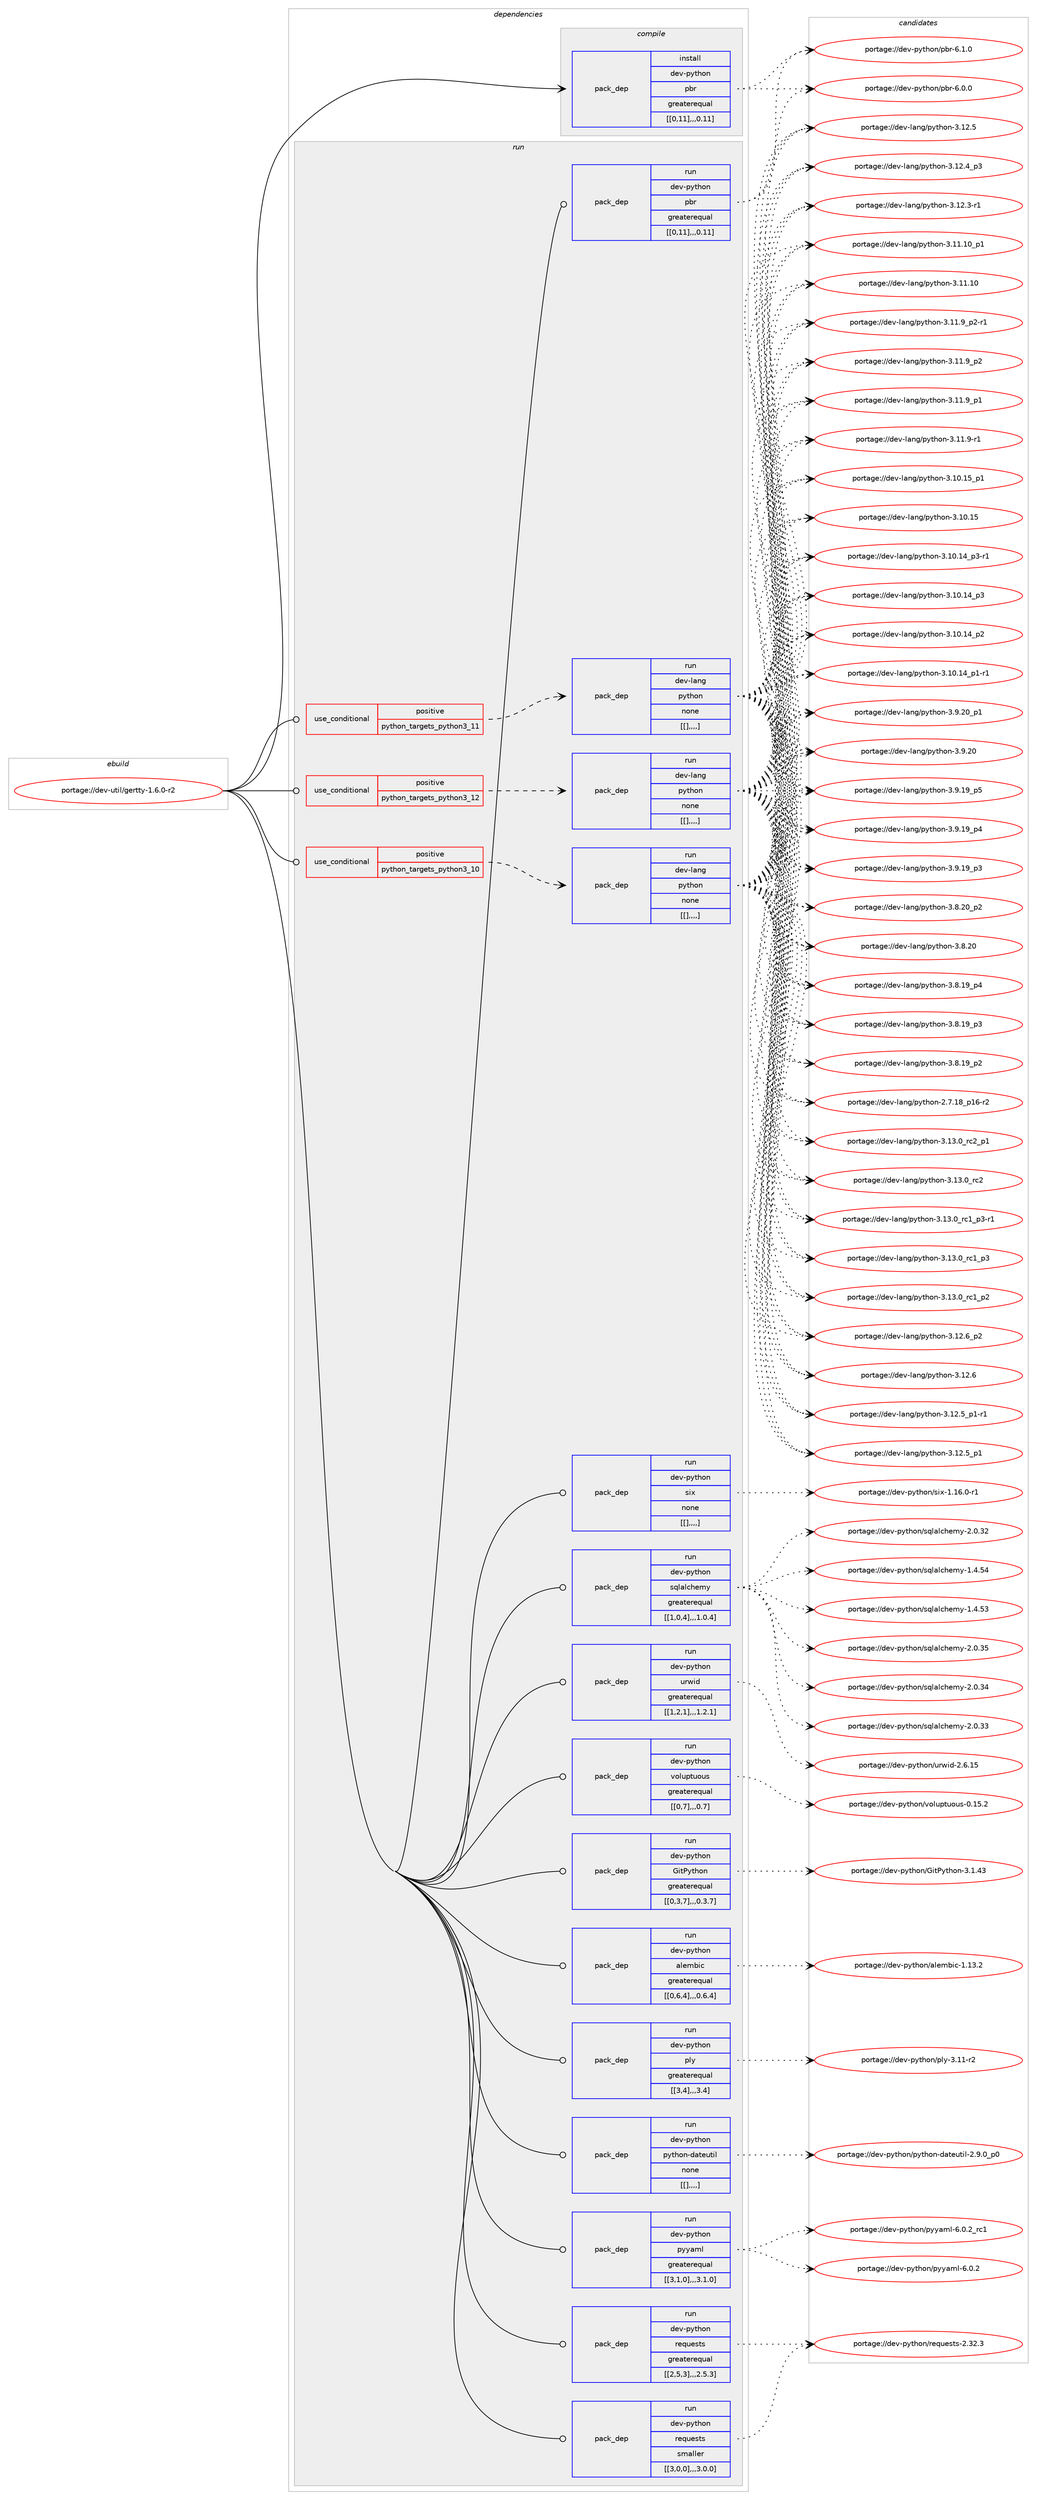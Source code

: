 digraph prolog {

# *************
# Graph options
# *************

newrank=true;
concentrate=true;
compound=true;
graph [rankdir=LR,fontname=Helvetica,fontsize=10,ranksep=1.5];#, ranksep=2.5, nodesep=0.2];
edge  [arrowhead=vee];
node  [fontname=Helvetica,fontsize=10];

# **********
# The ebuild
# **********

subgraph cluster_leftcol {
color=gray;
label=<<i>ebuild</i>>;
id [label="portage://dev-util/gertty-1.6.0-r2", color=red, width=4, href="../dev-util/gertty-1.6.0-r2.svg"];
}

# ****************
# The dependencies
# ****************

subgraph cluster_midcol {
color=gray;
label=<<i>dependencies</i>>;
subgraph cluster_compile {
fillcolor="#eeeeee";
style=filled;
label=<<i>compile</i>>;
subgraph pack155216 {
dependency219707 [label=<<TABLE BORDER="0" CELLBORDER="1" CELLSPACING="0" CELLPADDING="4" WIDTH="220"><TR><TD ROWSPAN="6" CELLPADDING="30">pack_dep</TD></TR><TR><TD WIDTH="110">install</TD></TR><TR><TD>dev-python</TD></TR><TR><TD>pbr</TD></TR><TR><TD>greaterequal</TD></TR><TR><TD>[[0,11],,,0.11]</TD></TR></TABLE>>, shape=none, color=blue];
}
id:e -> dependency219707:w [weight=20,style="solid",arrowhead="vee"];
}
subgraph cluster_compileandrun {
fillcolor="#eeeeee";
style=filled;
label=<<i>compile and run</i>>;
}
subgraph cluster_run {
fillcolor="#eeeeee";
style=filled;
label=<<i>run</i>>;
subgraph cond63086 {
dependency219708 [label=<<TABLE BORDER="0" CELLBORDER="1" CELLSPACING="0" CELLPADDING="4"><TR><TD ROWSPAN="3" CELLPADDING="10">use_conditional</TD></TR><TR><TD>positive</TD></TR><TR><TD>python_targets_python3_10</TD></TR></TABLE>>, shape=none, color=red];
subgraph pack155217 {
dependency219709 [label=<<TABLE BORDER="0" CELLBORDER="1" CELLSPACING="0" CELLPADDING="4" WIDTH="220"><TR><TD ROWSPAN="6" CELLPADDING="30">pack_dep</TD></TR><TR><TD WIDTH="110">run</TD></TR><TR><TD>dev-lang</TD></TR><TR><TD>python</TD></TR><TR><TD>none</TD></TR><TR><TD>[[],,,,]</TD></TR></TABLE>>, shape=none, color=blue];
}
dependency219708:e -> dependency219709:w [weight=20,style="dashed",arrowhead="vee"];
}
id:e -> dependency219708:w [weight=20,style="solid",arrowhead="odot"];
subgraph cond63087 {
dependency219710 [label=<<TABLE BORDER="0" CELLBORDER="1" CELLSPACING="0" CELLPADDING="4"><TR><TD ROWSPAN="3" CELLPADDING="10">use_conditional</TD></TR><TR><TD>positive</TD></TR><TR><TD>python_targets_python3_11</TD></TR></TABLE>>, shape=none, color=red];
subgraph pack155218 {
dependency219711 [label=<<TABLE BORDER="0" CELLBORDER="1" CELLSPACING="0" CELLPADDING="4" WIDTH="220"><TR><TD ROWSPAN="6" CELLPADDING="30">pack_dep</TD></TR><TR><TD WIDTH="110">run</TD></TR><TR><TD>dev-lang</TD></TR><TR><TD>python</TD></TR><TR><TD>none</TD></TR><TR><TD>[[],,,,]</TD></TR></TABLE>>, shape=none, color=blue];
}
dependency219710:e -> dependency219711:w [weight=20,style="dashed",arrowhead="vee"];
}
id:e -> dependency219710:w [weight=20,style="solid",arrowhead="odot"];
subgraph cond63088 {
dependency219712 [label=<<TABLE BORDER="0" CELLBORDER="1" CELLSPACING="0" CELLPADDING="4"><TR><TD ROWSPAN="3" CELLPADDING="10">use_conditional</TD></TR><TR><TD>positive</TD></TR><TR><TD>python_targets_python3_12</TD></TR></TABLE>>, shape=none, color=red];
subgraph pack155219 {
dependency219713 [label=<<TABLE BORDER="0" CELLBORDER="1" CELLSPACING="0" CELLPADDING="4" WIDTH="220"><TR><TD ROWSPAN="6" CELLPADDING="30">pack_dep</TD></TR><TR><TD WIDTH="110">run</TD></TR><TR><TD>dev-lang</TD></TR><TR><TD>python</TD></TR><TR><TD>none</TD></TR><TR><TD>[[],,,,]</TD></TR></TABLE>>, shape=none, color=blue];
}
dependency219712:e -> dependency219713:w [weight=20,style="dashed",arrowhead="vee"];
}
id:e -> dependency219712:w [weight=20,style="solid",arrowhead="odot"];
subgraph pack155220 {
dependency219714 [label=<<TABLE BORDER="0" CELLBORDER="1" CELLSPACING="0" CELLPADDING="4" WIDTH="220"><TR><TD ROWSPAN="6" CELLPADDING="30">pack_dep</TD></TR><TR><TD WIDTH="110">run</TD></TR><TR><TD>dev-python</TD></TR><TR><TD>GitPython</TD></TR><TR><TD>greaterequal</TD></TR><TR><TD>[[0,3,7],,,0.3.7]</TD></TR></TABLE>>, shape=none, color=blue];
}
id:e -> dependency219714:w [weight=20,style="solid",arrowhead="odot"];
subgraph pack155221 {
dependency219715 [label=<<TABLE BORDER="0" CELLBORDER="1" CELLSPACING="0" CELLPADDING="4" WIDTH="220"><TR><TD ROWSPAN="6" CELLPADDING="30">pack_dep</TD></TR><TR><TD WIDTH="110">run</TD></TR><TR><TD>dev-python</TD></TR><TR><TD>alembic</TD></TR><TR><TD>greaterequal</TD></TR><TR><TD>[[0,6,4],,,0.6.4]</TD></TR></TABLE>>, shape=none, color=blue];
}
id:e -> dependency219715:w [weight=20,style="solid",arrowhead="odot"];
subgraph pack155222 {
dependency219716 [label=<<TABLE BORDER="0" CELLBORDER="1" CELLSPACING="0" CELLPADDING="4" WIDTH="220"><TR><TD ROWSPAN="6" CELLPADDING="30">pack_dep</TD></TR><TR><TD WIDTH="110">run</TD></TR><TR><TD>dev-python</TD></TR><TR><TD>pbr</TD></TR><TR><TD>greaterequal</TD></TR><TR><TD>[[0,11],,,0.11]</TD></TR></TABLE>>, shape=none, color=blue];
}
id:e -> dependency219716:w [weight=20,style="solid",arrowhead="odot"];
subgraph pack155223 {
dependency219717 [label=<<TABLE BORDER="0" CELLBORDER="1" CELLSPACING="0" CELLPADDING="4" WIDTH="220"><TR><TD ROWSPAN="6" CELLPADDING="30">pack_dep</TD></TR><TR><TD WIDTH="110">run</TD></TR><TR><TD>dev-python</TD></TR><TR><TD>ply</TD></TR><TR><TD>greaterequal</TD></TR><TR><TD>[[3,4],,,3.4]</TD></TR></TABLE>>, shape=none, color=blue];
}
id:e -> dependency219717:w [weight=20,style="solid",arrowhead="odot"];
subgraph pack155224 {
dependency219718 [label=<<TABLE BORDER="0" CELLBORDER="1" CELLSPACING="0" CELLPADDING="4" WIDTH="220"><TR><TD ROWSPAN="6" CELLPADDING="30">pack_dep</TD></TR><TR><TD WIDTH="110">run</TD></TR><TR><TD>dev-python</TD></TR><TR><TD>python-dateutil</TD></TR><TR><TD>none</TD></TR><TR><TD>[[],,,,]</TD></TR></TABLE>>, shape=none, color=blue];
}
id:e -> dependency219718:w [weight=20,style="solid",arrowhead="odot"];
subgraph pack155225 {
dependency219719 [label=<<TABLE BORDER="0" CELLBORDER="1" CELLSPACING="0" CELLPADDING="4" WIDTH="220"><TR><TD ROWSPAN="6" CELLPADDING="30">pack_dep</TD></TR><TR><TD WIDTH="110">run</TD></TR><TR><TD>dev-python</TD></TR><TR><TD>pyyaml</TD></TR><TR><TD>greaterequal</TD></TR><TR><TD>[[3,1,0],,,3.1.0]</TD></TR></TABLE>>, shape=none, color=blue];
}
id:e -> dependency219719:w [weight=20,style="solid",arrowhead="odot"];
subgraph pack155226 {
dependency219720 [label=<<TABLE BORDER="0" CELLBORDER="1" CELLSPACING="0" CELLPADDING="4" WIDTH="220"><TR><TD ROWSPAN="6" CELLPADDING="30">pack_dep</TD></TR><TR><TD WIDTH="110">run</TD></TR><TR><TD>dev-python</TD></TR><TR><TD>requests</TD></TR><TR><TD>greaterequal</TD></TR><TR><TD>[[2,5,3],,,2.5.3]</TD></TR></TABLE>>, shape=none, color=blue];
}
id:e -> dependency219720:w [weight=20,style="solid",arrowhead="odot"];
subgraph pack155227 {
dependency219721 [label=<<TABLE BORDER="0" CELLBORDER="1" CELLSPACING="0" CELLPADDING="4" WIDTH="220"><TR><TD ROWSPAN="6" CELLPADDING="30">pack_dep</TD></TR><TR><TD WIDTH="110">run</TD></TR><TR><TD>dev-python</TD></TR><TR><TD>requests</TD></TR><TR><TD>smaller</TD></TR><TR><TD>[[3,0,0],,,3.0.0]</TD></TR></TABLE>>, shape=none, color=blue];
}
id:e -> dependency219721:w [weight=20,style="solid",arrowhead="odot"];
subgraph pack155228 {
dependency219722 [label=<<TABLE BORDER="0" CELLBORDER="1" CELLSPACING="0" CELLPADDING="4" WIDTH="220"><TR><TD ROWSPAN="6" CELLPADDING="30">pack_dep</TD></TR><TR><TD WIDTH="110">run</TD></TR><TR><TD>dev-python</TD></TR><TR><TD>six</TD></TR><TR><TD>none</TD></TR><TR><TD>[[],,,,]</TD></TR></TABLE>>, shape=none, color=blue];
}
id:e -> dependency219722:w [weight=20,style="solid",arrowhead="odot"];
subgraph pack155229 {
dependency219723 [label=<<TABLE BORDER="0" CELLBORDER="1" CELLSPACING="0" CELLPADDING="4" WIDTH="220"><TR><TD ROWSPAN="6" CELLPADDING="30">pack_dep</TD></TR><TR><TD WIDTH="110">run</TD></TR><TR><TD>dev-python</TD></TR><TR><TD>sqlalchemy</TD></TR><TR><TD>greaterequal</TD></TR><TR><TD>[[1,0,4],,,1.0.4]</TD></TR></TABLE>>, shape=none, color=blue];
}
id:e -> dependency219723:w [weight=20,style="solid",arrowhead="odot"];
subgraph pack155230 {
dependency219724 [label=<<TABLE BORDER="0" CELLBORDER="1" CELLSPACING="0" CELLPADDING="4" WIDTH="220"><TR><TD ROWSPAN="6" CELLPADDING="30">pack_dep</TD></TR><TR><TD WIDTH="110">run</TD></TR><TR><TD>dev-python</TD></TR><TR><TD>urwid</TD></TR><TR><TD>greaterequal</TD></TR><TR><TD>[[1,2,1],,,1.2.1]</TD></TR></TABLE>>, shape=none, color=blue];
}
id:e -> dependency219724:w [weight=20,style="solid",arrowhead="odot"];
subgraph pack155231 {
dependency219725 [label=<<TABLE BORDER="0" CELLBORDER="1" CELLSPACING="0" CELLPADDING="4" WIDTH="220"><TR><TD ROWSPAN="6" CELLPADDING="30">pack_dep</TD></TR><TR><TD WIDTH="110">run</TD></TR><TR><TD>dev-python</TD></TR><TR><TD>voluptuous</TD></TR><TR><TD>greaterequal</TD></TR><TR><TD>[[0,7],,,0.7]</TD></TR></TABLE>>, shape=none, color=blue];
}
id:e -> dependency219725:w [weight=20,style="solid",arrowhead="odot"];
}
}

# **************
# The candidates
# **************

subgraph cluster_choices {
rank=same;
color=gray;
label=<<i>candidates</i>>;

subgraph choice155216 {
color=black;
nodesep=1;
choice100101118451121211161041111104711298114455446494648 [label="portage://dev-python/pbr-6.1.0", color=red, width=4,href="../dev-python/pbr-6.1.0.svg"];
choice100101118451121211161041111104711298114455446484648 [label="portage://dev-python/pbr-6.0.0", color=red, width=4,href="../dev-python/pbr-6.0.0.svg"];
dependency219707:e -> choice100101118451121211161041111104711298114455446494648:w [style=dotted,weight="100"];
dependency219707:e -> choice100101118451121211161041111104711298114455446484648:w [style=dotted,weight="100"];
}
subgraph choice155217 {
color=black;
nodesep=1;
choice100101118451089711010347112121116104111110455146495146489511499509511249 [label="portage://dev-lang/python-3.13.0_rc2_p1", color=red, width=4,href="../dev-lang/python-3.13.0_rc2_p1.svg"];
choice10010111845108971101034711212111610411111045514649514648951149950 [label="portage://dev-lang/python-3.13.0_rc2", color=red, width=4,href="../dev-lang/python-3.13.0_rc2.svg"];
choice1001011184510897110103471121211161041111104551464951464895114994995112514511449 [label="portage://dev-lang/python-3.13.0_rc1_p3-r1", color=red, width=4,href="../dev-lang/python-3.13.0_rc1_p3-r1.svg"];
choice100101118451089711010347112121116104111110455146495146489511499499511251 [label="portage://dev-lang/python-3.13.0_rc1_p3", color=red, width=4,href="../dev-lang/python-3.13.0_rc1_p3.svg"];
choice100101118451089711010347112121116104111110455146495146489511499499511250 [label="portage://dev-lang/python-3.13.0_rc1_p2", color=red, width=4,href="../dev-lang/python-3.13.0_rc1_p2.svg"];
choice100101118451089711010347112121116104111110455146495046549511250 [label="portage://dev-lang/python-3.12.6_p2", color=red, width=4,href="../dev-lang/python-3.12.6_p2.svg"];
choice10010111845108971101034711212111610411111045514649504654 [label="portage://dev-lang/python-3.12.6", color=red, width=4,href="../dev-lang/python-3.12.6.svg"];
choice1001011184510897110103471121211161041111104551464950465395112494511449 [label="portage://dev-lang/python-3.12.5_p1-r1", color=red, width=4,href="../dev-lang/python-3.12.5_p1-r1.svg"];
choice100101118451089711010347112121116104111110455146495046539511249 [label="portage://dev-lang/python-3.12.5_p1", color=red, width=4,href="../dev-lang/python-3.12.5_p1.svg"];
choice10010111845108971101034711212111610411111045514649504653 [label="portage://dev-lang/python-3.12.5", color=red, width=4,href="../dev-lang/python-3.12.5.svg"];
choice100101118451089711010347112121116104111110455146495046529511251 [label="portage://dev-lang/python-3.12.4_p3", color=red, width=4,href="../dev-lang/python-3.12.4_p3.svg"];
choice100101118451089711010347112121116104111110455146495046514511449 [label="portage://dev-lang/python-3.12.3-r1", color=red, width=4,href="../dev-lang/python-3.12.3-r1.svg"];
choice10010111845108971101034711212111610411111045514649494649489511249 [label="portage://dev-lang/python-3.11.10_p1", color=red, width=4,href="../dev-lang/python-3.11.10_p1.svg"];
choice1001011184510897110103471121211161041111104551464949464948 [label="portage://dev-lang/python-3.11.10", color=red, width=4,href="../dev-lang/python-3.11.10.svg"];
choice1001011184510897110103471121211161041111104551464949465795112504511449 [label="portage://dev-lang/python-3.11.9_p2-r1", color=red, width=4,href="../dev-lang/python-3.11.9_p2-r1.svg"];
choice100101118451089711010347112121116104111110455146494946579511250 [label="portage://dev-lang/python-3.11.9_p2", color=red, width=4,href="../dev-lang/python-3.11.9_p2.svg"];
choice100101118451089711010347112121116104111110455146494946579511249 [label="portage://dev-lang/python-3.11.9_p1", color=red, width=4,href="../dev-lang/python-3.11.9_p1.svg"];
choice100101118451089711010347112121116104111110455146494946574511449 [label="portage://dev-lang/python-3.11.9-r1", color=red, width=4,href="../dev-lang/python-3.11.9-r1.svg"];
choice10010111845108971101034711212111610411111045514649484649539511249 [label="portage://dev-lang/python-3.10.15_p1", color=red, width=4,href="../dev-lang/python-3.10.15_p1.svg"];
choice1001011184510897110103471121211161041111104551464948464953 [label="portage://dev-lang/python-3.10.15", color=red, width=4,href="../dev-lang/python-3.10.15.svg"];
choice100101118451089711010347112121116104111110455146494846495295112514511449 [label="portage://dev-lang/python-3.10.14_p3-r1", color=red, width=4,href="../dev-lang/python-3.10.14_p3-r1.svg"];
choice10010111845108971101034711212111610411111045514649484649529511251 [label="portage://dev-lang/python-3.10.14_p3", color=red, width=4,href="../dev-lang/python-3.10.14_p3.svg"];
choice10010111845108971101034711212111610411111045514649484649529511250 [label="portage://dev-lang/python-3.10.14_p2", color=red, width=4,href="../dev-lang/python-3.10.14_p2.svg"];
choice100101118451089711010347112121116104111110455146494846495295112494511449 [label="portage://dev-lang/python-3.10.14_p1-r1", color=red, width=4,href="../dev-lang/python-3.10.14_p1-r1.svg"];
choice100101118451089711010347112121116104111110455146574650489511249 [label="portage://dev-lang/python-3.9.20_p1", color=red, width=4,href="../dev-lang/python-3.9.20_p1.svg"];
choice10010111845108971101034711212111610411111045514657465048 [label="portage://dev-lang/python-3.9.20", color=red, width=4,href="../dev-lang/python-3.9.20.svg"];
choice100101118451089711010347112121116104111110455146574649579511253 [label="portage://dev-lang/python-3.9.19_p5", color=red, width=4,href="../dev-lang/python-3.9.19_p5.svg"];
choice100101118451089711010347112121116104111110455146574649579511252 [label="portage://dev-lang/python-3.9.19_p4", color=red, width=4,href="../dev-lang/python-3.9.19_p4.svg"];
choice100101118451089711010347112121116104111110455146574649579511251 [label="portage://dev-lang/python-3.9.19_p3", color=red, width=4,href="../dev-lang/python-3.9.19_p3.svg"];
choice100101118451089711010347112121116104111110455146564650489511250 [label="portage://dev-lang/python-3.8.20_p2", color=red, width=4,href="../dev-lang/python-3.8.20_p2.svg"];
choice10010111845108971101034711212111610411111045514656465048 [label="portage://dev-lang/python-3.8.20", color=red, width=4,href="../dev-lang/python-3.8.20.svg"];
choice100101118451089711010347112121116104111110455146564649579511252 [label="portage://dev-lang/python-3.8.19_p4", color=red, width=4,href="../dev-lang/python-3.8.19_p4.svg"];
choice100101118451089711010347112121116104111110455146564649579511251 [label="portage://dev-lang/python-3.8.19_p3", color=red, width=4,href="../dev-lang/python-3.8.19_p3.svg"];
choice100101118451089711010347112121116104111110455146564649579511250 [label="portage://dev-lang/python-3.8.19_p2", color=red, width=4,href="../dev-lang/python-3.8.19_p2.svg"];
choice100101118451089711010347112121116104111110455046554649569511249544511450 [label="portage://dev-lang/python-2.7.18_p16-r2", color=red, width=4,href="../dev-lang/python-2.7.18_p16-r2.svg"];
dependency219709:e -> choice100101118451089711010347112121116104111110455146495146489511499509511249:w [style=dotted,weight="100"];
dependency219709:e -> choice10010111845108971101034711212111610411111045514649514648951149950:w [style=dotted,weight="100"];
dependency219709:e -> choice1001011184510897110103471121211161041111104551464951464895114994995112514511449:w [style=dotted,weight="100"];
dependency219709:e -> choice100101118451089711010347112121116104111110455146495146489511499499511251:w [style=dotted,weight="100"];
dependency219709:e -> choice100101118451089711010347112121116104111110455146495146489511499499511250:w [style=dotted,weight="100"];
dependency219709:e -> choice100101118451089711010347112121116104111110455146495046549511250:w [style=dotted,weight="100"];
dependency219709:e -> choice10010111845108971101034711212111610411111045514649504654:w [style=dotted,weight="100"];
dependency219709:e -> choice1001011184510897110103471121211161041111104551464950465395112494511449:w [style=dotted,weight="100"];
dependency219709:e -> choice100101118451089711010347112121116104111110455146495046539511249:w [style=dotted,weight="100"];
dependency219709:e -> choice10010111845108971101034711212111610411111045514649504653:w [style=dotted,weight="100"];
dependency219709:e -> choice100101118451089711010347112121116104111110455146495046529511251:w [style=dotted,weight="100"];
dependency219709:e -> choice100101118451089711010347112121116104111110455146495046514511449:w [style=dotted,weight="100"];
dependency219709:e -> choice10010111845108971101034711212111610411111045514649494649489511249:w [style=dotted,weight="100"];
dependency219709:e -> choice1001011184510897110103471121211161041111104551464949464948:w [style=dotted,weight="100"];
dependency219709:e -> choice1001011184510897110103471121211161041111104551464949465795112504511449:w [style=dotted,weight="100"];
dependency219709:e -> choice100101118451089711010347112121116104111110455146494946579511250:w [style=dotted,weight="100"];
dependency219709:e -> choice100101118451089711010347112121116104111110455146494946579511249:w [style=dotted,weight="100"];
dependency219709:e -> choice100101118451089711010347112121116104111110455146494946574511449:w [style=dotted,weight="100"];
dependency219709:e -> choice10010111845108971101034711212111610411111045514649484649539511249:w [style=dotted,weight="100"];
dependency219709:e -> choice1001011184510897110103471121211161041111104551464948464953:w [style=dotted,weight="100"];
dependency219709:e -> choice100101118451089711010347112121116104111110455146494846495295112514511449:w [style=dotted,weight="100"];
dependency219709:e -> choice10010111845108971101034711212111610411111045514649484649529511251:w [style=dotted,weight="100"];
dependency219709:e -> choice10010111845108971101034711212111610411111045514649484649529511250:w [style=dotted,weight="100"];
dependency219709:e -> choice100101118451089711010347112121116104111110455146494846495295112494511449:w [style=dotted,weight="100"];
dependency219709:e -> choice100101118451089711010347112121116104111110455146574650489511249:w [style=dotted,weight="100"];
dependency219709:e -> choice10010111845108971101034711212111610411111045514657465048:w [style=dotted,weight="100"];
dependency219709:e -> choice100101118451089711010347112121116104111110455146574649579511253:w [style=dotted,weight="100"];
dependency219709:e -> choice100101118451089711010347112121116104111110455146574649579511252:w [style=dotted,weight="100"];
dependency219709:e -> choice100101118451089711010347112121116104111110455146574649579511251:w [style=dotted,weight="100"];
dependency219709:e -> choice100101118451089711010347112121116104111110455146564650489511250:w [style=dotted,weight="100"];
dependency219709:e -> choice10010111845108971101034711212111610411111045514656465048:w [style=dotted,weight="100"];
dependency219709:e -> choice100101118451089711010347112121116104111110455146564649579511252:w [style=dotted,weight="100"];
dependency219709:e -> choice100101118451089711010347112121116104111110455146564649579511251:w [style=dotted,weight="100"];
dependency219709:e -> choice100101118451089711010347112121116104111110455146564649579511250:w [style=dotted,weight="100"];
dependency219709:e -> choice100101118451089711010347112121116104111110455046554649569511249544511450:w [style=dotted,weight="100"];
}
subgraph choice155218 {
color=black;
nodesep=1;
choice100101118451089711010347112121116104111110455146495146489511499509511249 [label="portage://dev-lang/python-3.13.0_rc2_p1", color=red, width=4,href="../dev-lang/python-3.13.0_rc2_p1.svg"];
choice10010111845108971101034711212111610411111045514649514648951149950 [label="portage://dev-lang/python-3.13.0_rc2", color=red, width=4,href="../dev-lang/python-3.13.0_rc2.svg"];
choice1001011184510897110103471121211161041111104551464951464895114994995112514511449 [label="portage://dev-lang/python-3.13.0_rc1_p3-r1", color=red, width=4,href="../dev-lang/python-3.13.0_rc1_p3-r1.svg"];
choice100101118451089711010347112121116104111110455146495146489511499499511251 [label="portage://dev-lang/python-3.13.0_rc1_p3", color=red, width=4,href="../dev-lang/python-3.13.0_rc1_p3.svg"];
choice100101118451089711010347112121116104111110455146495146489511499499511250 [label="portage://dev-lang/python-3.13.0_rc1_p2", color=red, width=4,href="../dev-lang/python-3.13.0_rc1_p2.svg"];
choice100101118451089711010347112121116104111110455146495046549511250 [label="portage://dev-lang/python-3.12.6_p2", color=red, width=4,href="../dev-lang/python-3.12.6_p2.svg"];
choice10010111845108971101034711212111610411111045514649504654 [label="portage://dev-lang/python-3.12.6", color=red, width=4,href="../dev-lang/python-3.12.6.svg"];
choice1001011184510897110103471121211161041111104551464950465395112494511449 [label="portage://dev-lang/python-3.12.5_p1-r1", color=red, width=4,href="../dev-lang/python-3.12.5_p1-r1.svg"];
choice100101118451089711010347112121116104111110455146495046539511249 [label="portage://dev-lang/python-3.12.5_p1", color=red, width=4,href="../dev-lang/python-3.12.5_p1.svg"];
choice10010111845108971101034711212111610411111045514649504653 [label="portage://dev-lang/python-3.12.5", color=red, width=4,href="../dev-lang/python-3.12.5.svg"];
choice100101118451089711010347112121116104111110455146495046529511251 [label="portage://dev-lang/python-3.12.4_p3", color=red, width=4,href="../dev-lang/python-3.12.4_p3.svg"];
choice100101118451089711010347112121116104111110455146495046514511449 [label="portage://dev-lang/python-3.12.3-r1", color=red, width=4,href="../dev-lang/python-3.12.3-r1.svg"];
choice10010111845108971101034711212111610411111045514649494649489511249 [label="portage://dev-lang/python-3.11.10_p1", color=red, width=4,href="../dev-lang/python-3.11.10_p1.svg"];
choice1001011184510897110103471121211161041111104551464949464948 [label="portage://dev-lang/python-3.11.10", color=red, width=4,href="../dev-lang/python-3.11.10.svg"];
choice1001011184510897110103471121211161041111104551464949465795112504511449 [label="portage://dev-lang/python-3.11.9_p2-r1", color=red, width=4,href="../dev-lang/python-3.11.9_p2-r1.svg"];
choice100101118451089711010347112121116104111110455146494946579511250 [label="portage://dev-lang/python-3.11.9_p2", color=red, width=4,href="../dev-lang/python-3.11.9_p2.svg"];
choice100101118451089711010347112121116104111110455146494946579511249 [label="portage://dev-lang/python-3.11.9_p1", color=red, width=4,href="../dev-lang/python-3.11.9_p1.svg"];
choice100101118451089711010347112121116104111110455146494946574511449 [label="portage://dev-lang/python-3.11.9-r1", color=red, width=4,href="../dev-lang/python-3.11.9-r1.svg"];
choice10010111845108971101034711212111610411111045514649484649539511249 [label="portage://dev-lang/python-3.10.15_p1", color=red, width=4,href="../dev-lang/python-3.10.15_p1.svg"];
choice1001011184510897110103471121211161041111104551464948464953 [label="portage://dev-lang/python-3.10.15", color=red, width=4,href="../dev-lang/python-3.10.15.svg"];
choice100101118451089711010347112121116104111110455146494846495295112514511449 [label="portage://dev-lang/python-3.10.14_p3-r1", color=red, width=4,href="../dev-lang/python-3.10.14_p3-r1.svg"];
choice10010111845108971101034711212111610411111045514649484649529511251 [label="portage://dev-lang/python-3.10.14_p3", color=red, width=4,href="../dev-lang/python-3.10.14_p3.svg"];
choice10010111845108971101034711212111610411111045514649484649529511250 [label="portage://dev-lang/python-3.10.14_p2", color=red, width=4,href="../dev-lang/python-3.10.14_p2.svg"];
choice100101118451089711010347112121116104111110455146494846495295112494511449 [label="portage://dev-lang/python-3.10.14_p1-r1", color=red, width=4,href="../dev-lang/python-3.10.14_p1-r1.svg"];
choice100101118451089711010347112121116104111110455146574650489511249 [label="portage://dev-lang/python-3.9.20_p1", color=red, width=4,href="../dev-lang/python-3.9.20_p1.svg"];
choice10010111845108971101034711212111610411111045514657465048 [label="portage://dev-lang/python-3.9.20", color=red, width=4,href="../dev-lang/python-3.9.20.svg"];
choice100101118451089711010347112121116104111110455146574649579511253 [label="portage://dev-lang/python-3.9.19_p5", color=red, width=4,href="../dev-lang/python-3.9.19_p5.svg"];
choice100101118451089711010347112121116104111110455146574649579511252 [label="portage://dev-lang/python-3.9.19_p4", color=red, width=4,href="../dev-lang/python-3.9.19_p4.svg"];
choice100101118451089711010347112121116104111110455146574649579511251 [label="portage://dev-lang/python-3.9.19_p3", color=red, width=4,href="../dev-lang/python-3.9.19_p3.svg"];
choice100101118451089711010347112121116104111110455146564650489511250 [label="portage://dev-lang/python-3.8.20_p2", color=red, width=4,href="../dev-lang/python-3.8.20_p2.svg"];
choice10010111845108971101034711212111610411111045514656465048 [label="portage://dev-lang/python-3.8.20", color=red, width=4,href="../dev-lang/python-3.8.20.svg"];
choice100101118451089711010347112121116104111110455146564649579511252 [label="portage://dev-lang/python-3.8.19_p4", color=red, width=4,href="../dev-lang/python-3.8.19_p4.svg"];
choice100101118451089711010347112121116104111110455146564649579511251 [label="portage://dev-lang/python-3.8.19_p3", color=red, width=4,href="../dev-lang/python-3.8.19_p3.svg"];
choice100101118451089711010347112121116104111110455146564649579511250 [label="portage://dev-lang/python-3.8.19_p2", color=red, width=4,href="../dev-lang/python-3.8.19_p2.svg"];
choice100101118451089711010347112121116104111110455046554649569511249544511450 [label="portage://dev-lang/python-2.7.18_p16-r2", color=red, width=4,href="../dev-lang/python-2.7.18_p16-r2.svg"];
dependency219711:e -> choice100101118451089711010347112121116104111110455146495146489511499509511249:w [style=dotted,weight="100"];
dependency219711:e -> choice10010111845108971101034711212111610411111045514649514648951149950:w [style=dotted,weight="100"];
dependency219711:e -> choice1001011184510897110103471121211161041111104551464951464895114994995112514511449:w [style=dotted,weight="100"];
dependency219711:e -> choice100101118451089711010347112121116104111110455146495146489511499499511251:w [style=dotted,weight="100"];
dependency219711:e -> choice100101118451089711010347112121116104111110455146495146489511499499511250:w [style=dotted,weight="100"];
dependency219711:e -> choice100101118451089711010347112121116104111110455146495046549511250:w [style=dotted,weight="100"];
dependency219711:e -> choice10010111845108971101034711212111610411111045514649504654:w [style=dotted,weight="100"];
dependency219711:e -> choice1001011184510897110103471121211161041111104551464950465395112494511449:w [style=dotted,weight="100"];
dependency219711:e -> choice100101118451089711010347112121116104111110455146495046539511249:w [style=dotted,weight="100"];
dependency219711:e -> choice10010111845108971101034711212111610411111045514649504653:w [style=dotted,weight="100"];
dependency219711:e -> choice100101118451089711010347112121116104111110455146495046529511251:w [style=dotted,weight="100"];
dependency219711:e -> choice100101118451089711010347112121116104111110455146495046514511449:w [style=dotted,weight="100"];
dependency219711:e -> choice10010111845108971101034711212111610411111045514649494649489511249:w [style=dotted,weight="100"];
dependency219711:e -> choice1001011184510897110103471121211161041111104551464949464948:w [style=dotted,weight="100"];
dependency219711:e -> choice1001011184510897110103471121211161041111104551464949465795112504511449:w [style=dotted,weight="100"];
dependency219711:e -> choice100101118451089711010347112121116104111110455146494946579511250:w [style=dotted,weight="100"];
dependency219711:e -> choice100101118451089711010347112121116104111110455146494946579511249:w [style=dotted,weight="100"];
dependency219711:e -> choice100101118451089711010347112121116104111110455146494946574511449:w [style=dotted,weight="100"];
dependency219711:e -> choice10010111845108971101034711212111610411111045514649484649539511249:w [style=dotted,weight="100"];
dependency219711:e -> choice1001011184510897110103471121211161041111104551464948464953:w [style=dotted,weight="100"];
dependency219711:e -> choice100101118451089711010347112121116104111110455146494846495295112514511449:w [style=dotted,weight="100"];
dependency219711:e -> choice10010111845108971101034711212111610411111045514649484649529511251:w [style=dotted,weight="100"];
dependency219711:e -> choice10010111845108971101034711212111610411111045514649484649529511250:w [style=dotted,weight="100"];
dependency219711:e -> choice100101118451089711010347112121116104111110455146494846495295112494511449:w [style=dotted,weight="100"];
dependency219711:e -> choice100101118451089711010347112121116104111110455146574650489511249:w [style=dotted,weight="100"];
dependency219711:e -> choice10010111845108971101034711212111610411111045514657465048:w [style=dotted,weight="100"];
dependency219711:e -> choice100101118451089711010347112121116104111110455146574649579511253:w [style=dotted,weight="100"];
dependency219711:e -> choice100101118451089711010347112121116104111110455146574649579511252:w [style=dotted,weight="100"];
dependency219711:e -> choice100101118451089711010347112121116104111110455146574649579511251:w [style=dotted,weight="100"];
dependency219711:e -> choice100101118451089711010347112121116104111110455146564650489511250:w [style=dotted,weight="100"];
dependency219711:e -> choice10010111845108971101034711212111610411111045514656465048:w [style=dotted,weight="100"];
dependency219711:e -> choice100101118451089711010347112121116104111110455146564649579511252:w [style=dotted,weight="100"];
dependency219711:e -> choice100101118451089711010347112121116104111110455146564649579511251:w [style=dotted,weight="100"];
dependency219711:e -> choice100101118451089711010347112121116104111110455146564649579511250:w [style=dotted,weight="100"];
dependency219711:e -> choice100101118451089711010347112121116104111110455046554649569511249544511450:w [style=dotted,weight="100"];
}
subgraph choice155219 {
color=black;
nodesep=1;
choice100101118451089711010347112121116104111110455146495146489511499509511249 [label="portage://dev-lang/python-3.13.0_rc2_p1", color=red, width=4,href="../dev-lang/python-3.13.0_rc2_p1.svg"];
choice10010111845108971101034711212111610411111045514649514648951149950 [label="portage://dev-lang/python-3.13.0_rc2", color=red, width=4,href="../dev-lang/python-3.13.0_rc2.svg"];
choice1001011184510897110103471121211161041111104551464951464895114994995112514511449 [label="portage://dev-lang/python-3.13.0_rc1_p3-r1", color=red, width=4,href="../dev-lang/python-3.13.0_rc1_p3-r1.svg"];
choice100101118451089711010347112121116104111110455146495146489511499499511251 [label="portage://dev-lang/python-3.13.0_rc1_p3", color=red, width=4,href="../dev-lang/python-3.13.0_rc1_p3.svg"];
choice100101118451089711010347112121116104111110455146495146489511499499511250 [label="portage://dev-lang/python-3.13.0_rc1_p2", color=red, width=4,href="../dev-lang/python-3.13.0_rc1_p2.svg"];
choice100101118451089711010347112121116104111110455146495046549511250 [label="portage://dev-lang/python-3.12.6_p2", color=red, width=4,href="../dev-lang/python-3.12.6_p2.svg"];
choice10010111845108971101034711212111610411111045514649504654 [label="portage://dev-lang/python-3.12.6", color=red, width=4,href="../dev-lang/python-3.12.6.svg"];
choice1001011184510897110103471121211161041111104551464950465395112494511449 [label="portage://dev-lang/python-3.12.5_p1-r1", color=red, width=4,href="../dev-lang/python-3.12.5_p1-r1.svg"];
choice100101118451089711010347112121116104111110455146495046539511249 [label="portage://dev-lang/python-3.12.5_p1", color=red, width=4,href="../dev-lang/python-3.12.5_p1.svg"];
choice10010111845108971101034711212111610411111045514649504653 [label="portage://dev-lang/python-3.12.5", color=red, width=4,href="../dev-lang/python-3.12.5.svg"];
choice100101118451089711010347112121116104111110455146495046529511251 [label="portage://dev-lang/python-3.12.4_p3", color=red, width=4,href="../dev-lang/python-3.12.4_p3.svg"];
choice100101118451089711010347112121116104111110455146495046514511449 [label="portage://dev-lang/python-3.12.3-r1", color=red, width=4,href="../dev-lang/python-3.12.3-r1.svg"];
choice10010111845108971101034711212111610411111045514649494649489511249 [label="portage://dev-lang/python-3.11.10_p1", color=red, width=4,href="../dev-lang/python-3.11.10_p1.svg"];
choice1001011184510897110103471121211161041111104551464949464948 [label="portage://dev-lang/python-3.11.10", color=red, width=4,href="../dev-lang/python-3.11.10.svg"];
choice1001011184510897110103471121211161041111104551464949465795112504511449 [label="portage://dev-lang/python-3.11.9_p2-r1", color=red, width=4,href="../dev-lang/python-3.11.9_p2-r1.svg"];
choice100101118451089711010347112121116104111110455146494946579511250 [label="portage://dev-lang/python-3.11.9_p2", color=red, width=4,href="../dev-lang/python-3.11.9_p2.svg"];
choice100101118451089711010347112121116104111110455146494946579511249 [label="portage://dev-lang/python-3.11.9_p1", color=red, width=4,href="../dev-lang/python-3.11.9_p1.svg"];
choice100101118451089711010347112121116104111110455146494946574511449 [label="portage://dev-lang/python-3.11.9-r1", color=red, width=4,href="../dev-lang/python-3.11.9-r1.svg"];
choice10010111845108971101034711212111610411111045514649484649539511249 [label="portage://dev-lang/python-3.10.15_p1", color=red, width=4,href="../dev-lang/python-3.10.15_p1.svg"];
choice1001011184510897110103471121211161041111104551464948464953 [label="portage://dev-lang/python-3.10.15", color=red, width=4,href="../dev-lang/python-3.10.15.svg"];
choice100101118451089711010347112121116104111110455146494846495295112514511449 [label="portage://dev-lang/python-3.10.14_p3-r1", color=red, width=4,href="../dev-lang/python-3.10.14_p3-r1.svg"];
choice10010111845108971101034711212111610411111045514649484649529511251 [label="portage://dev-lang/python-3.10.14_p3", color=red, width=4,href="../dev-lang/python-3.10.14_p3.svg"];
choice10010111845108971101034711212111610411111045514649484649529511250 [label="portage://dev-lang/python-3.10.14_p2", color=red, width=4,href="../dev-lang/python-3.10.14_p2.svg"];
choice100101118451089711010347112121116104111110455146494846495295112494511449 [label="portage://dev-lang/python-3.10.14_p1-r1", color=red, width=4,href="../dev-lang/python-3.10.14_p1-r1.svg"];
choice100101118451089711010347112121116104111110455146574650489511249 [label="portage://dev-lang/python-3.9.20_p1", color=red, width=4,href="../dev-lang/python-3.9.20_p1.svg"];
choice10010111845108971101034711212111610411111045514657465048 [label="portage://dev-lang/python-3.9.20", color=red, width=4,href="../dev-lang/python-3.9.20.svg"];
choice100101118451089711010347112121116104111110455146574649579511253 [label="portage://dev-lang/python-3.9.19_p5", color=red, width=4,href="../dev-lang/python-3.9.19_p5.svg"];
choice100101118451089711010347112121116104111110455146574649579511252 [label="portage://dev-lang/python-3.9.19_p4", color=red, width=4,href="../dev-lang/python-3.9.19_p4.svg"];
choice100101118451089711010347112121116104111110455146574649579511251 [label="portage://dev-lang/python-3.9.19_p3", color=red, width=4,href="../dev-lang/python-3.9.19_p3.svg"];
choice100101118451089711010347112121116104111110455146564650489511250 [label="portage://dev-lang/python-3.8.20_p2", color=red, width=4,href="../dev-lang/python-3.8.20_p2.svg"];
choice10010111845108971101034711212111610411111045514656465048 [label="portage://dev-lang/python-3.8.20", color=red, width=4,href="../dev-lang/python-3.8.20.svg"];
choice100101118451089711010347112121116104111110455146564649579511252 [label="portage://dev-lang/python-3.8.19_p4", color=red, width=4,href="../dev-lang/python-3.8.19_p4.svg"];
choice100101118451089711010347112121116104111110455146564649579511251 [label="portage://dev-lang/python-3.8.19_p3", color=red, width=4,href="../dev-lang/python-3.8.19_p3.svg"];
choice100101118451089711010347112121116104111110455146564649579511250 [label="portage://dev-lang/python-3.8.19_p2", color=red, width=4,href="../dev-lang/python-3.8.19_p2.svg"];
choice100101118451089711010347112121116104111110455046554649569511249544511450 [label="portage://dev-lang/python-2.7.18_p16-r2", color=red, width=4,href="../dev-lang/python-2.7.18_p16-r2.svg"];
dependency219713:e -> choice100101118451089711010347112121116104111110455146495146489511499509511249:w [style=dotted,weight="100"];
dependency219713:e -> choice10010111845108971101034711212111610411111045514649514648951149950:w [style=dotted,weight="100"];
dependency219713:e -> choice1001011184510897110103471121211161041111104551464951464895114994995112514511449:w [style=dotted,weight="100"];
dependency219713:e -> choice100101118451089711010347112121116104111110455146495146489511499499511251:w [style=dotted,weight="100"];
dependency219713:e -> choice100101118451089711010347112121116104111110455146495146489511499499511250:w [style=dotted,weight="100"];
dependency219713:e -> choice100101118451089711010347112121116104111110455146495046549511250:w [style=dotted,weight="100"];
dependency219713:e -> choice10010111845108971101034711212111610411111045514649504654:w [style=dotted,weight="100"];
dependency219713:e -> choice1001011184510897110103471121211161041111104551464950465395112494511449:w [style=dotted,weight="100"];
dependency219713:e -> choice100101118451089711010347112121116104111110455146495046539511249:w [style=dotted,weight="100"];
dependency219713:e -> choice10010111845108971101034711212111610411111045514649504653:w [style=dotted,weight="100"];
dependency219713:e -> choice100101118451089711010347112121116104111110455146495046529511251:w [style=dotted,weight="100"];
dependency219713:e -> choice100101118451089711010347112121116104111110455146495046514511449:w [style=dotted,weight="100"];
dependency219713:e -> choice10010111845108971101034711212111610411111045514649494649489511249:w [style=dotted,weight="100"];
dependency219713:e -> choice1001011184510897110103471121211161041111104551464949464948:w [style=dotted,weight="100"];
dependency219713:e -> choice1001011184510897110103471121211161041111104551464949465795112504511449:w [style=dotted,weight="100"];
dependency219713:e -> choice100101118451089711010347112121116104111110455146494946579511250:w [style=dotted,weight="100"];
dependency219713:e -> choice100101118451089711010347112121116104111110455146494946579511249:w [style=dotted,weight="100"];
dependency219713:e -> choice100101118451089711010347112121116104111110455146494946574511449:w [style=dotted,weight="100"];
dependency219713:e -> choice10010111845108971101034711212111610411111045514649484649539511249:w [style=dotted,weight="100"];
dependency219713:e -> choice1001011184510897110103471121211161041111104551464948464953:w [style=dotted,weight="100"];
dependency219713:e -> choice100101118451089711010347112121116104111110455146494846495295112514511449:w [style=dotted,weight="100"];
dependency219713:e -> choice10010111845108971101034711212111610411111045514649484649529511251:w [style=dotted,weight="100"];
dependency219713:e -> choice10010111845108971101034711212111610411111045514649484649529511250:w [style=dotted,weight="100"];
dependency219713:e -> choice100101118451089711010347112121116104111110455146494846495295112494511449:w [style=dotted,weight="100"];
dependency219713:e -> choice100101118451089711010347112121116104111110455146574650489511249:w [style=dotted,weight="100"];
dependency219713:e -> choice10010111845108971101034711212111610411111045514657465048:w [style=dotted,weight="100"];
dependency219713:e -> choice100101118451089711010347112121116104111110455146574649579511253:w [style=dotted,weight="100"];
dependency219713:e -> choice100101118451089711010347112121116104111110455146574649579511252:w [style=dotted,weight="100"];
dependency219713:e -> choice100101118451089711010347112121116104111110455146574649579511251:w [style=dotted,weight="100"];
dependency219713:e -> choice100101118451089711010347112121116104111110455146564650489511250:w [style=dotted,weight="100"];
dependency219713:e -> choice10010111845108971101034711212111610411111045514656465048:w [style=dotted,weight="100"];
dependency219713:e -> choice100101118451089711010347112121116104111110455146564649579511252:w [style=dotted,weight="100"];
dependency219713:e -> choice100101118451089711010347112121116104111110455146564649579511251:w [style=dotted,weight="100"];
dependency219713:e -> choice100101118451089711010347112121116104111110455146564649579511250:w [style=dotted,weight="100"];
dependency219713:e -> choice100101118451089711010347112121116104111110455046554649569511249544511450:w [style=dotted,weight="100"];
}
subgraph choice155220 {
color=black;
nodesep=1;
choice1001011184511212111610411111047711051168012111610411111045514649465251 [label="portage://dev-python/GitPython-3.1.43", color=red, width=4,href="../dev-python/GitPython-3.1.43.svg"];
dependency219714:e -> choice1001011184511212111610411111047711051168012111610411111045514649465251:w [style=dotted,weight="100"];
}
subgraph choice155221 {
color=black;
nodesep=1;
choice100101118451121211161041111104797108101109981059945494649514650 [label="portage://dev-python/alembic-1.13.2", color=red, width=4,href="../dev-python/alembic-1.13.2.svg"];
dependency219715:e -> choice100101118451121211161041111104797108101109981059945494649514650:w [style=dotted,weight="100"];
}
subgraph choice155222 {
color=black;
nodesep=1;
choice100101118451121211161041111104711298114455446494648 [label="portage://dev-python/pbr-6.1.0", color=red, width=4,href="../dev-python/pbr-6.1.0.svg"];
choice100101118451121211161041111104711298114455446484648 [label="portage://dev-python/pbr-6.0.0", color=red, width=4,href="../dev-python/pbr-6.0.0.svg"];
dependency219716:e -> choice100101118451121211161041111104711298114455446494648:w [style=dotted,weight="100"];
dependency219716:e -> choice100101118451121211161041111104711298114455446484648:w [style=dotted,weight="100"];
}
subgraph choice155223 {
color=black;
nodesep=1;
choice100101118451121211161041111104711210812145514649494511450 [label="portage://dev-python/ply-3.11-r2", color=red, width=4,href="../dev-python/ply-3.11-r2.svg"];
dependency219717:e -> choice100101118451121211161041111104711210812145514649494511450:w [style=dotted,weight="100"];
}
subgraph choice155224 {
color=black;
nodesep=1;
choice100101118451121211161041111104711212111610411111045100971161011171161051084550465746489511248 [label="portage://dev-python/python-dateutil-2.9.0_p0", color=red, width=4,href="../dev-python/python-dateutil-2.9.0_p0.svg"];
dependency219718:e -> choice100101118451121211161041111104711212111610411111045100971161011171161051084550465746489511248:w [style=dotted,weight="100"];
}
subgraph choice155225 {
color=black;
nodesep=1;
choice100101118451121211161041111104711212112197109108455446484650951149949 [label="portage://dev-python/pyyaml-6.0.2_rc1", color=red, width=4,href="../dev-python/pyyaml-6.0.2_rc1.svg"];
choice100101118451121211161041111104711212112197109108455446484650 [label="portage://dev-python/pyyaml-6.0.2", color=red, width=4,href="../dev-python/pyyaml-6.0.2.svg"];
dependency219719:e -> choice100101118451121211161041111104711212112197109108455446484650951149949:w [style=dotted,weight="100"];
dependency219719:e -> choice100101118451121211161041111104711212112197109108455446484650:w [style=dotted,weight="100"];
}
subgraph choice155226 {
color=black;
nodesep=1;
choice100101118451121211161041111104711410111311710111511611545504651504651 [label="portage://dev-python/requests-2.32.3", color=red, width=4,href="../dev-python/requests-2.32.3.svg"];
dependency219720:e -> choice100101118451121211161041111104711410111311710111511611545504651504651:w [style=dotted,weight="100"];
}
subgraph choice155227 {
color=black;
nodesep=1;
choice100101118451121211161041111104711410111311710111511611545504651504651 [label="portage://dev-python/requests-2.32.3", color=red, width=4,href="../dev-python/requests-2.32.3.svg"];
dependency219721:e -> choice100101118451121211161041111104711410111311710111511611545504651504651:w [style=dotted,weight="100"];
}
subgraph choice155228 {
color=black;
nodesep=1;
choice1001011184511212111610411111047115105120454946495446484511449 [label="portage://dev-python/six-1.16.0-r1", color=red, width=4,href="../dev-python/six-1.16.0-r1.svg"];
dependency219722:e -> choice1001011184511212111610411111047115105120454946495446484511449:w [style=dotted,weight="100"];
}
subgraph choice155229 {
color=black;
nodesep=1;
choice1001011184511212111610411111047115113108971089910410110912145504648465153 [label="portage://dev-python/sqlalchemy-2.0.35", color=red, width=4,href="../dev-python/sqlalchemy-2.0.35.svg"];
choice1001011184511212111610411111047115113108971089910410110912145504648465152 [label="portage://dev-python/sqlalchemy-2.0.34", color=red, width=4,href="../dev-python/sqlalchemy-2.0.34.svg"];
choice1001011184511212111610411111047115113108971089910410110912145504648465151 [label="portage://dev-python/sqlalchemy-2.0.33", color=red, width=4,href="../dev-python/sqlalchemy-2.0.33.svg"];
choice1001011184511212111610411111047115113108971089910410110912145504648465150 [label="portage://dev-python/sqlalchemy-2.0.32", color=red, width=4,href="../dev-python/sqlalchemy-2.0.32.svg"];
choice1001011184511212111610411111047115113108971089910410110912145494652465352 [label="portage://dev-python/sqlalchemy-1.4.54", color=red, width=4,href="../dev-python/sqlalchemy-1.4.54.svg"];
choice1001011184511212111610411111047115113108971089910410110912145494652465351 [label="portage://dev-python/sqlalchemy-1.4.53", color=red, width=4,href="../dev-python/sqlalchemy-1.4.53.svg"];
dependency219723:e -> choice1001011184511212111610411111047115113108971089910410110912145504648465153:w [style=dotted,weight="100"];
dependency219723:e -> choice1001011184511212111610411111047115113108971089910410110912145504648465152:w [style=dotted,weight="100"];
dependency219723:e -> choice1001011184511212111610411111047115113108971089910410110912145504648465151:w [style=dotted,weight="100"];
dependency219723:e -> choice1001011184511212111610411111047115113108971089910410110912145504648465150:w [style=dotted,weight="100"];
dependency219723:e -> choice1001011184511212111610411111047115113108971089910410110912145494652465352:w [style=dotted,weight="100"];
dependency219723:e -> choice1001011184511212111610411111047115113108971089910410110912145494652465351:w [style=dotted,weight="100"];
}
subgraph choice155230 {
color=black;
nodesep=1;
choice100101118451121211161041111104711711411910510045504654464953 [label="portage://dev-python/urwid-2.6.15", color=red, width=4,href="../dev-python/urwid-2.6.15.svg"];
dependency219724:e -> choice100101118451121211161041111104711711411910510045504654464953:w [style=dotted,weight="100"];
}
subgraph choice155231 {
color=black;
nodesep=1;
choice100101118451121211161041111104711811110811711211611711111711545484649534650 [label="portage://dev-python/voluptuous-0.15.2", color=red, width=4,href="../dev-python/voluptuous-0.15.2.svg"];
dependency219725:e -> choice100101118451121211161041111104711811110811711211611711111711545484649534650:w [style=dotted,weight="100"];
}
}

}
